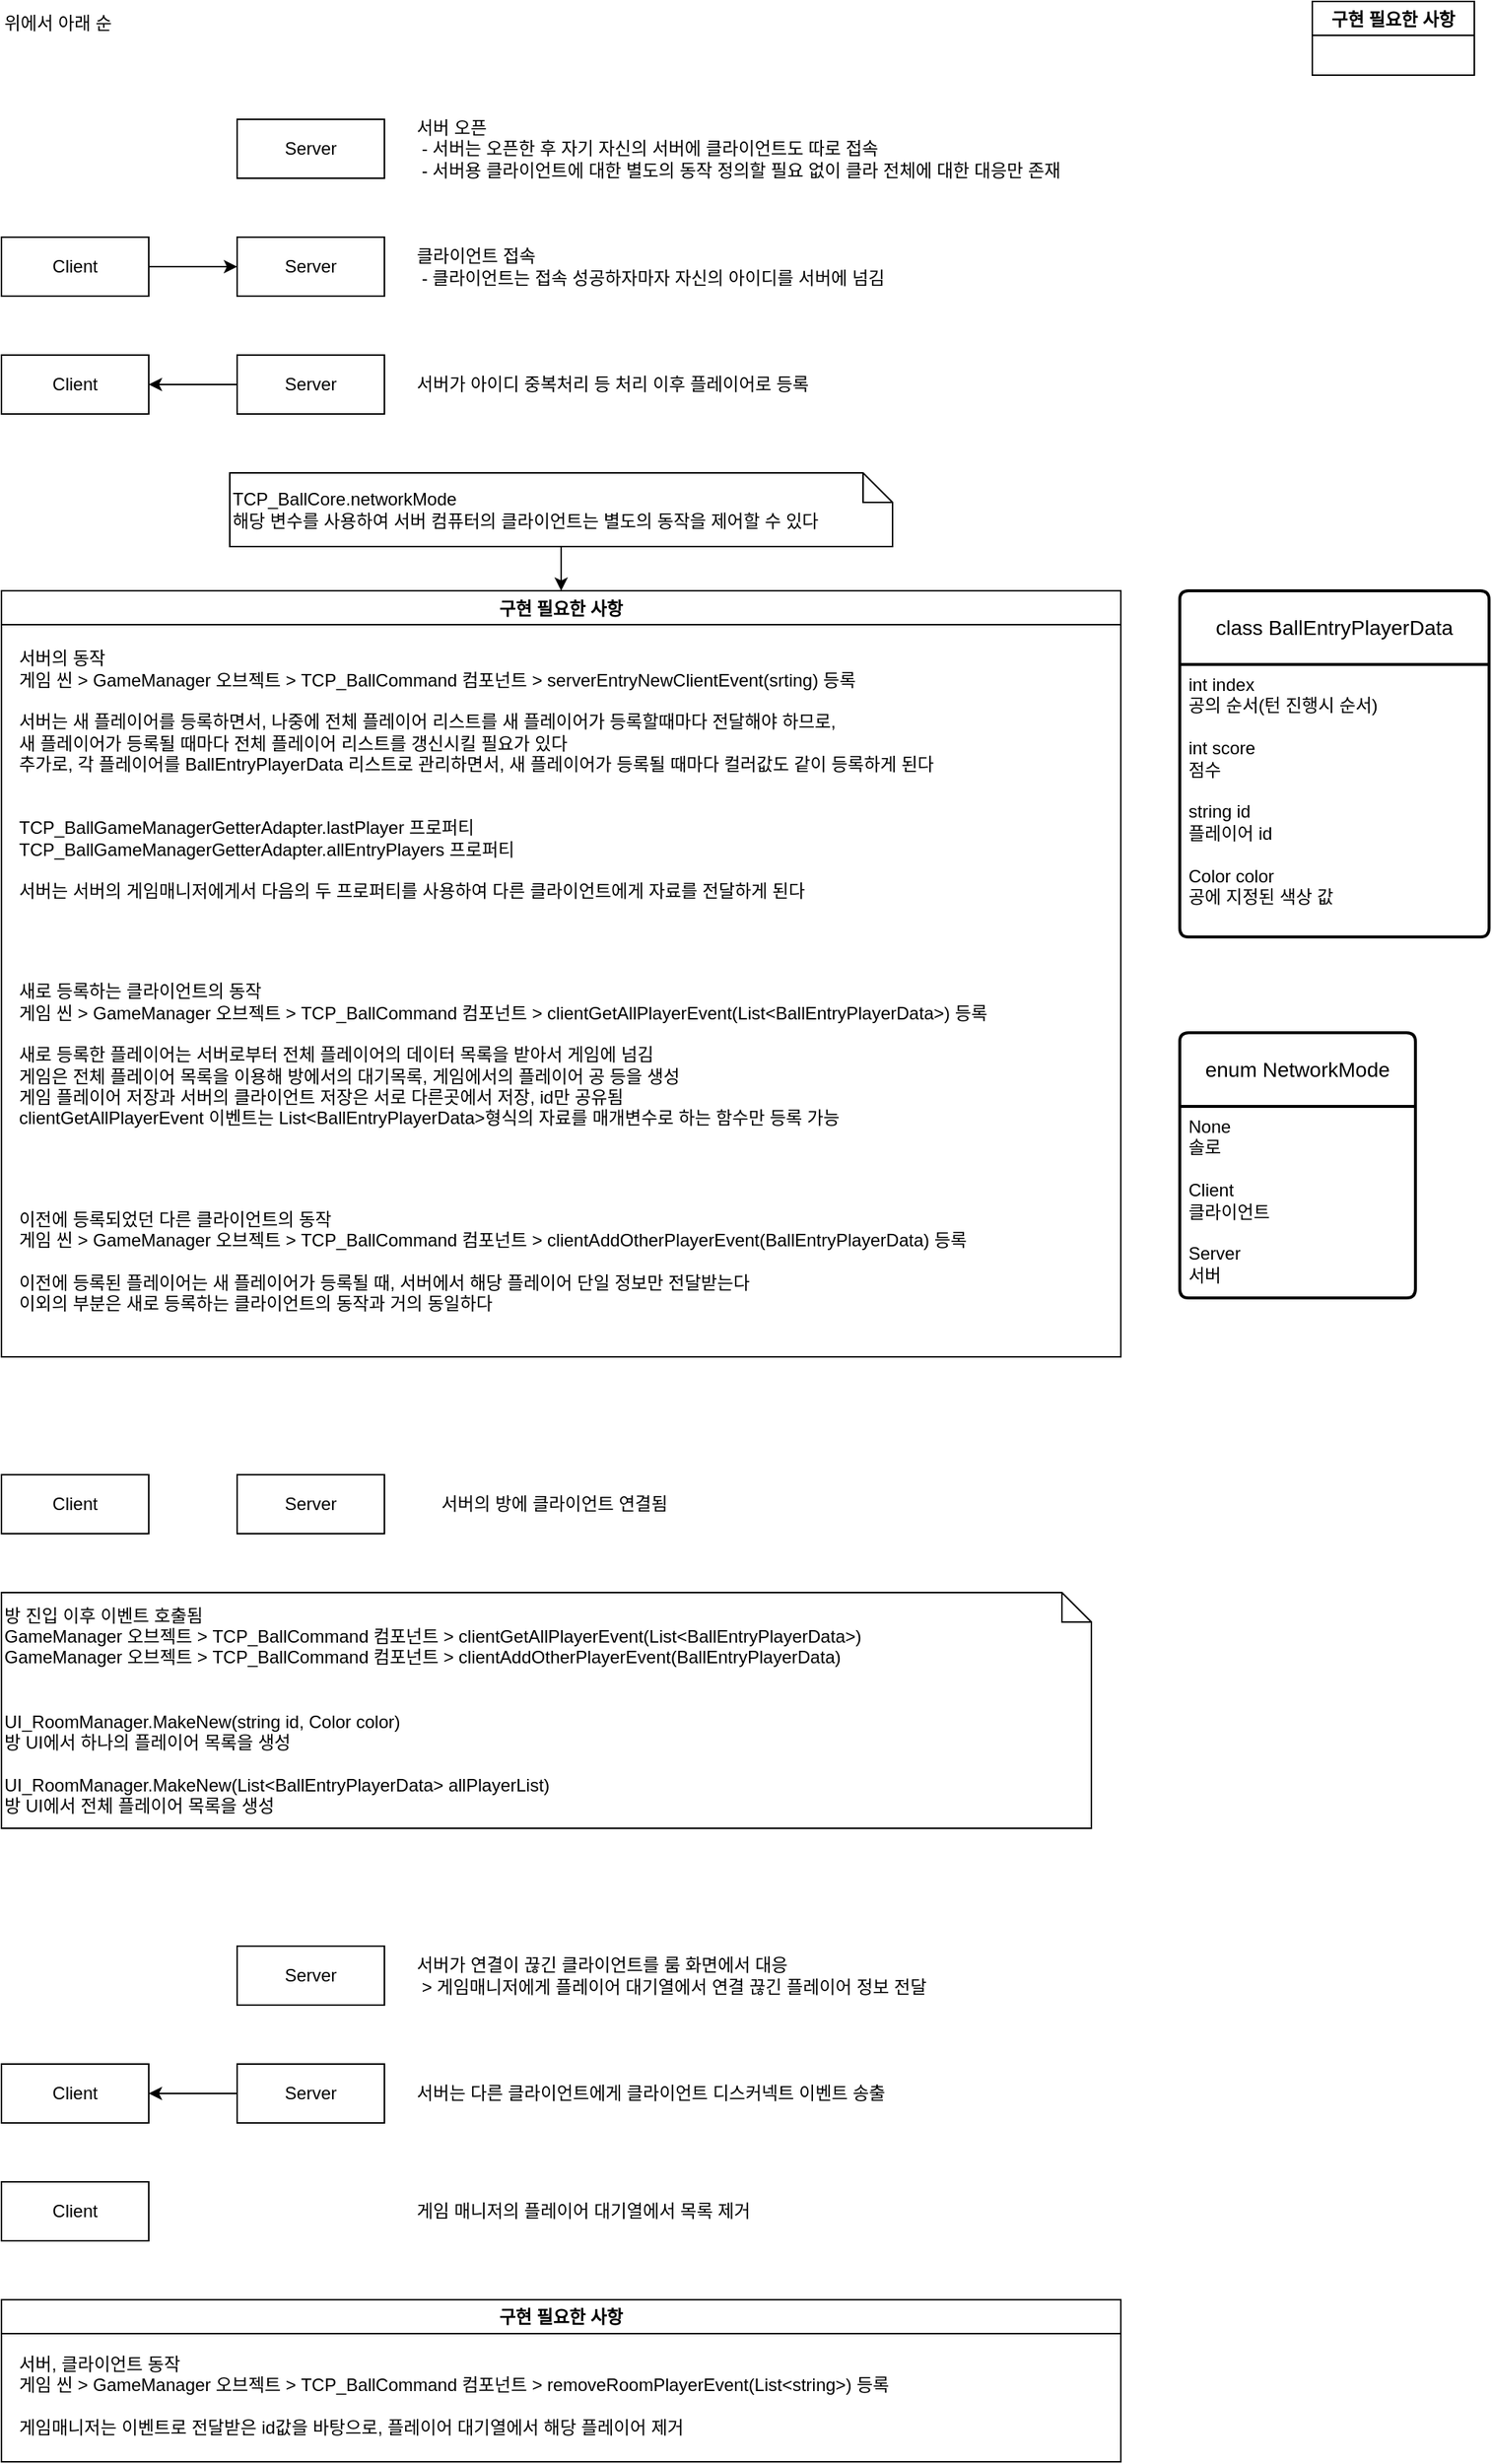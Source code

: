 <mxfile version="21.6.8" type="device">
  <diagram name="페이지-1" id="Z6gSovLF6iSLhtL2SKpG">
    <mxGraphModel dx="1434" dy="844" grid="1" gridSize="10" guides="1" tooltips="1" connect="1" arrows="1" fold="1" page="1" pageScale="1" pageWidth="1000000" pageHeight="200000" math="0" shadow="0">
      <root>
        <mxCell id="0" />
        <mxCell id="1" parent="0" />
        <mxCell id="X6ka9UTFI6AbkNywVc9q-2" value="Server" style="whiteSpace=wrap;html=1;align=center;" parent="1" vertex="1">
          <mxGeometry x="200" y="120" width="100" height="40" as="geometry" />
        </mxCell>
        <mxCell id="X6ka9UTFI6AbkNywVc9q-10" style="edgeStyle=orthogonalEdgeStyle;rounded=0;orthogonalLoop=1;jettySize=auto;html=1;exitX=1;exitY=0.5;exitDx=0;exitDy=0;entryX=0;entryY=0.5;entryDx=0;entryDy=0;" parent="1" source="X6ka9UTFI6AbkNywVc9q-3" target="X6ka9UTFI6AbkNywVc9q-4" edge="1">
          <mxGeometry relative="1" as="geometry" />
        </mxCell>
        <mxCell id="X6ka9UTFI6AbkNywVc9q-3" value="Client" style="whiteSpace=wrap;html=1;align=center;" parent="1" vertex="1">
          <mxGeometry x="40" y="200" width="100" height="40" as="geometry" />
        </mxCell>
        <mxCell id="X6ka9UTFI6AbkNywVc9q-4" value="Server" style="whiteSpace=wrap;html=1;align=center;" parent="1" vertex="1">
          <mxGeometry x="200" y="200" width="100" height="40" as="geometry" />
        </mxCell>
        <mxCell id="X6ka9UTFI6AbkNywVc9q-5" value="Client" style="whiteSpace=wrap;html=1;align=center;" parent="1" vertex="1">
          <mxGeometry x="40" y="280" width="100" height="40" as="geometry" />
        </mxCell>
        <mxCell id="X6ka9UTFI6AbkNywVc9q-14" style="edgeStyle=orthogonalEdgeStyle;rounded=0;orthogonalLoop=1;jettySize=auto;html=1;exitX=0;exitY=0.5;exitDx=0;exitDy=0;entryX=1;entryY=0.5;entryDx=0;entryDy=0;" parent="1" source="X6ka9UTFI6AbkNywVc9q-6" target="X6ka9UTFI6AbkNywVc9q-5" edge="1">
          <mxGeometry relative="1" as="geometry" />
        </mxCell>
        <mxCell id="X6ka9UTFI6AbkNywVc9q-6" value="Server" style="whiteSpace=wrap;html=1;align=center;" parent="1" vertex="1">
          <mxGeometry x="200" y="280" width="100" height="40" as="geometry" />
        </mxCell>
        <mxCell id="X6ka9UTFI6AbkNywVc9q-7" value="위에서 아래 순" style="text;html=1;align=left;verticalAlign=middle;resizable=0;points=[];autosize=1;strokeColor=none;fillColor=none;" parent="1" vertex="1">
          <mxGeometry x="40" y="40" width="100" height="30" as="geometry" />
        </mxCell>
        <mxCell id="X6ka9UTFI6AbkNywVc9q-8" value="서버 오픈&lt;br&gt;&amp;nbsp;- 서버는 오픈한 후 자기 자신의 서버에 클라이언트도 따로 접속&lt;br&gt;&amp;nbsp;- 서버용 클라이언트에 대한 별도의 동작 정의할 필요 없이 클라 전체에 대한 대응만 존재" style="text;html=1;align=left;verticalAlign=middle;resizable=0;points=[];autosize=1;strokeColor=none;fillColor=none;" parent="1" vertex="1">
          <mxGeometry x="320" y="110" width="490" height="60" as="geometry" />
        </mxCell>
        <mxCell id="X6ka9UTFI6AbkNywVc9q-9" value="클라이언트 접속&lt;br&gt;&lt;div style=&quot;&quot;&gt;&lt;span style=&quot;background-color: initial;&quot;&gt;&amp;nbsp;- 클라이언트는 접속 성공하자마자 자신의 아이디를 서버에 넘김&lt;/span&gt;&lt;/div&gt;" style="text;html=1;align=left;verticalAlign=middle;resizable=0;points=[];autosize=1;strokeColor=none;fillColor=none;" parent="1" vertex="1">
          <mxGeometry x="320" y="200" width="370" height="40" as="geometry" />
        </mxCell>
        <mxCell id="X6ka9UTFI6AbkNywVc9q-11" value="서버가 아이디 중복처리 등 처리 이후 플레이어로 등록" style="text;html=1;align=left;verticalAlign=middle;resizable=0;points=[];autosize=1;strokeColor=none;fillColor=none;" parent="1" vertex="1">
          <mxGeometry x="320" y="285" width="310" height="30" as="geometry" />
        </mxCell>
        <mxCell id="X6ka9UTFI6AbkNywVc9q-12" value="구현 필요한 사항" style="swimlane;" parent="1" vertex="1">
          <mxGeometry x="40" y="440" width="760" height="520" as="geometry" />
        </mxCell>
        <mxCell id="X6ka9UTFI6AbkNywVc9q-15" value="새로 등록하는 클라이언트의 동작&lt;br&gt;게임 씬 &amp;gt;&amp;nbsp;GameManager 오브젝트 &amp;gt;&amp;nbsp;TCP_BallCommand 컴포넌트 &amp;gt;&amp;nbsp;clientGetAllPlayerEvent(List&amp;lt;BallEntryPlayerData&amp;gt;) 등록&lt;br&gt;&lt;br&gt;새로 등록한 플레이어는 서버로부터 전체 플레이어의 데이터 목록을 받아서 게임에 넘김&lt;br&gt;게임은 전체 플레이어 목록을 이용해 방에서의 대기목록, 게임에서의 플레이어 공 등을 생성&lt;br&gt;게임 플레이어 저장과 서버의 클라이언트 저장은 서로 다른곳에서 저장, id만 공유됨&lt;br&gt;clientGetAllPlayerEvent 이벤트는 List&amp;lt;BallEntryPlayerData&amp;gt;형식의 자료를 매개변수로 하는 함수만 등록 가능" style="text;html=1;align=left;verticalAlign=middle;resizable=0;points=[];autosize=1;strokeColor=none;fillColor=none;" parent="X6ka9UTFI6AbkNywVc9q-12" vertex="1">
          <mxGeometry x="10" y="260" width="690" height="110" as="geometry" />
        </mxCell>
        <mxCell id="X6ka9UTFI6AbkNywVc9q-23" value="서버의 동작&lt;br&gt;게임 씬 &amp;gt;&amp;nbsp;GameManager 오브젝트 &amp;gt;&amp;nbsp;TCP_BallCommand 컴포넌트 &amp;gt;&amp;nbsp;serverEntryNewClientEvent(srting) 등록&lt;br&gt;&lt;br&gt;서버는 새 플레이어를 등록하면서, 나중에 전체 플레이어 리스트를 새 플레이어가 등록할때마다 전달해야 하므로,&lt;br&gt;새 플레이어가 등록될 때마다 전체 플레이어 리스트를 갱신시킬 필요가 있다&lt;br&gt;추가로, 각 플레이어를&amp;nbsp;BallEntryPlayerData 리스트로 관리하면서, 새 플레이어가 등록될 때마다 컬러값도 같이 등록하게 된다&lt;br&gt;&lt;br&gt;&lt;br&gt;&lt;div&gt;TCP_BallGameManagerGetterAdapter.lastPlayer 프로퍼티&lt;/div&gt;&lt;div&gt;TCP_BallGameManagerGetterAdapter.allEntryPlayers 프로퍼티&lt;/div&gt;&lt;div&gt;&lt;br&gt;&lt;/div&gt;&lt;div&gt;서버는 서버의 게임매니저에게서 다음의 두 프로퍼티를 사용하여 다른 클라이언트에게 자료를 전달하게 된다&lt;/div&gt;" style="text;html=1;align=left;verticalAlign=middle;resizable=0;points=[];autosize=1;strokeColor=none;fillColor=none;" parent="X6ka9UTFI6AbkNywVc9q-12" vertex="1">
          <mxGeometry x="10" y="30" width="680" height="190" as="geometry" />
        </mxCell>
        <mxCell id="X6ka9UTFI6AbkNywVc9q-24" value="이전에 등록되었던 다른 클라이언트의 동작&lt;br&gt;게임 씬 &amp;gt;&amp;nbsp;GameManager 오브젝트 &amp;gt;&amp;nbsp;TCP_BallCommand 컴포넌트 &amp;gt;&amp;nbsp;clientAddOtherPlayerEvent(BallEntryPlayerData) 등록&lt;br&gt;&lt;br&gt;이전에 등록된 플레이어는 새 플레이어가 등록될 때, 서버에서 해당 플레이어 단일 정보만 전달받는다&lt;br&gt;이외의 부분은 새로 등록하는 클라이언트의 동작과 거의 동일하다" style="text;html=1;align=left;verticalAlign=middle;resizable=0;points=[];autosize=1;strokeColor=none;fillColor=none;" parent="X6ka9UTFI6AbkNywVc9q-12" vertex="1">
          <mxGeometry x="10" y="410" width="680" height="90" as="geometry" />
        </mxCell>
        <mxCell id="X6ka9UTFI6AbkNywVc9q-13" value="구현 필요한 사항" style="swimlane;" parent="1" vertex="1">
          <mxGeometry x="930" y="40" width="110" height="50" as="geometry" />
        </mxCell>
        <mxCell id="X6ka9UTFI6AbkNywVc9q-20" value="class BallEntryPlayerData" style="swimlane;childLayout=stackLayout;horizontal=1;startSize=50;horizontalStack=0;rounded=1;fontSize=14;fontStyle=0;strokeWidth=2;resizeParent=0;resizeLast=1;shadow=0;dashed=0;align=center;arcSize=4;whiteSpace=wrap;html=1;" parent="1" vertex="1">
          <mxGeometry x="840" y="440" width="210" height="235" as="geometry" />
        </mxCell>
        <mxCell id="X6ka9UTFI6AbkNywVc9q-21" value="int index&lt;br&gt;공의 순서(턴 진행시 순서)&lt;br&gt;&lt;br&gt;int score&lt;br&gt;점수&lt;br&gt;&lt;br&gt;string id&lt;br&gt;플레이어 id&lt;br&gt;&lt;br&gt;Color color&lt;br&gt;공에 지정된 색상 값" style="align=left;strokeColor=none;fillColor=none;spacingLeft=4;fontSize=12;verticalAlign=top;resizable=0;rotatable=0;part=1;html=1;" parent="X6ka9UTFI6AbkNywVc9q-20" vertex="1">
          <mxGeometry y="50" width="210" height="185" as="geometry" />
        </mxCell>
        <mxCell id="X6ka9UTFI6AbkNywVc9q-26" style="edgeStyle=orthogonalEdgeStyle;rounded=0;orthogonalLoop=1;jettySize=auto;html=1;exitX=0.5;exitY=1;exitDx=0;exitDy=0;exitPerimeter=0;entryX=0.5;entryY=0;entryDx=0;entryDy=0;" parent="1" source="X6ka9UTFI6AbkNywVc9q-25" target="X6ka9UTFI6AbkNywVc9q-12" edge="1">
          <mxGeometry relative="1" as="geometry" />
        </mxCell>
        <mxCell id="X6ka9UTFI6AbkNywVc9q-25" value="TCP_BallCore.networkMode&lt;br&gt;해당 변수를 사용하여 서버 컴퓨터의 클라이언트는 별도의 동작을 제어할 수 있다" style="shape=note;size=20;whiteSpace=wrap;html=1;align=left;" parent="1" vertex="1">
          <mxGeometry x="195" y="360" width="450" height="50" as="geometry" />
        </mxCell>
        <mxCell id="X6ka9UTFI6AbkNywVc9q-27" value="enum NetworkMode" style="swimlane;childLayout=stackLayout;horizontal=1;startSize=50;horizontalStack=0;rounded=1;fontSize=14;fontStyle=0;strokeWidth=2;resizeParent=0;resizeLast=1;shadow=0;dashed=0;align=center;arcSize=4;whiteSpace=wrap;html=1;" parent="1" vertex="1">
          <mxGeometry x="840" y="740" width="160" height="180" as="geometry" />
        </mxCell>
        <mxCell id="X6ka9UTFI6AbkNywVc9q-28" value="&lt;div&gt;&lt;span style=&quot;background-color: initial;&quot;&gt;None&lt;/span&gt;&lt;br&gt;&lt;/div&gt;&lt;div&gt;&lt;span style=&quot;background-color: initial;&quot;&gt;솔로&lt;/span&gt;&lt;/div&gt;&lt;div&gt;&lt;span style=&quot;background-color: initial;&quot;&gt;&lt;br&gt;&lt;/span&gt;&lt;/div&gt;&lt;div&gt;&lt;span style=&quot;background-color: initial;&quot;&gt;Client&lt;/span&gt;&lt;br&gt;&lt;/div&gt;&lt;div&gt;&lt;span style=&quot;background-color: initial;&quot;&gt;클라이언트&lt;/span&gt;&lt;/div&gt;&lt;div&gt;&lt;span style=&quot;background-color: initial;&quot;&gt;&lt;br&gt;&lt;/span&gt;&lt;/div&gt;&lt;div&gt;Server&lt;/div&gt;&lt;div&gt;서버&lt;/div&gt;" style="align=left;strokeColor=none;fillColor=none;spacingLeft=4;fontSize=12;verticalAlign=top;resizable=0;rotatable=0;part=1;html=1;" parent="X6ka9UTFI6AbkNywVc9q-27" vertex="1">
          <mxGeometry y="50" width="160" height="130" as="geometry" />
        </mxCell>
        <mxCell id="xV1w8VkqLttSeGcpz-uq-1" value="방 진입 이후 이벤트 호출됨&lt;br&gt;GameManager 오브젝트 &amp;gt;&amp;nbsp;TCP_BallCommand 컴포넌트 &amp;gt;&amp;nbsp;clientGetAllPlayerEvent(List&amp;lt;BallEntryPlayerData&amp;gt;)&lt;br&gt;GameManager 오브젝트 &amp;gt;&amp;nbsp;TCP_BallCommand 컴포넌트 &amp;gt;&amp;nbsp;clientAddOtherPlayerEvent(BallEntryPlayerData)&amp;nbsp;&lt;br&gt;&lt;br&gt;&lt;br&gt;UI_RoomManager.MakeNew(string id, Color color)&lt;br&gt;방 UI에서 하나의 플레이어 목록을 생성&lt;br&gt;&lt;br&gt;UI_RoomManager.MakeNew(List&amp;lt;BallEntryPlayerData&amp;gt; allPlayerList)&lt;br&gt;방 UI에서 전체 플레이어 목록을 생성" style="shape=note;size=20;whiteSpace=wrap;html=1;align=left;" vertex="1" parent="1">
          <mxGeometry x="40" y="1120" width="740" height="160" as="geometry" />
        </mxCell>
        <mxCell id="xV1w8VkqLttSeGcpz-uq-2" value="Client" style="whiteSpace=wrap;html=1;align=center;" vertex="1" parent="1">
          <mxGeometry x="40" y="1040" width="100" height="40" as="geometry" />
        </mxCell>
        <mxCell id="xV1w8VkqLttSeGcpz-uq-4" value="Server" style="whiteSpace=wrap;html=1;align=center;" vertex="1" parent="1">
          <mxGeometry x="200" y="1040" width="100" height="40" as="geometry" />
        </mxCell>
        <mxCell id="xV1w8VkqLttSeGcpz-uq-5" value="서버의 방에 클라이언트 연결됨" style="text;html=1;align=center;verticalAlign=middle;resizable=0;points=[];autosize=1;strokeColor=none;fillColor=none;" vertex="1" parent="1">
          <mxGeometry x="320" y="1045" width="190" height="30" as="geometry" />
        </mxCell>
        <mxCell id="xV1w8VkqLttSeGcpz-uq-7" value="Server" style="whiteSpace=wrap;html=1;align=center;" vertex="1" parent="1">
          <mxGeometry x="200" y="1360" width="100" height="40" as="geometry" />
        </mxCell>
        <mxCell id="xV1w8VkqLttSeGcpz-uq-8" value="서버가 연결이 끊긴 클라이언트를 룸 화면에서 대응&lt;br&gt;&amp;nbsp;&amp;gt; 게임매니저에게 플레이어 대기열에서 연결 끊긴 플레이어 정보 전달" style="text;html=1;align=left;verticalAlign=middle;resizable=0;points=[];autosize=1;strokeColor=none;fillColor=none;" vertex="1" parent="1">
          <mxGeometry x="320" y="1360" width="400" height="40" as="geometry" />
        </mxCell>
        <mxCell id="xV1w8VkqLttSeGcpz-uq-9" value="Client" style="whiteSpace=wrap;html=1;align=center;" vertex="1" parent="1">
          <mxGeometry x="40" y="1440" width="100" height="40" as="geometry" />
        </mxCell>
        <mxCell id="xV1w8VkqLttSeGcpz-uq-14" style="edgeStyle=orthogonalEdgeStyle;rounded=0;orthogonalLoop=1;jettySize=auto;html=1;exitX=0;exitY=0.5;exitDx=0;exitDy=0;entryX=1;entryY=0.5;entryDx=0;entryDy=0;" edge="1" parent="1" source="xV1w8VkqLttSeGcpz-uq-10" target="xV1w8VkqLttSeGcpz-uq-9">
          <mxGeometry relative="1" as="geometry" />
        </mxCell>
        <mxCell id="xV1w8VkqLttSeGcpz-uq-10" value="Server" style="whiteSpace=wrap;html=1;align=center;" vertex="1" parent="1">
          <mxGeometry x="200" y="1440" width="100" height="40" as="geometry" />
        </mxCell>
        <mxCell id="xV1w8VkqLttSeGcpz-uq-11" value="서버는 다른 클라이언트에게 클라이언트 디스커넥트 이벤트 송출" style="text;html=1;align=left;verticalAlign=middle;resizable=0;points=[];autosize=1;strokeColor=none;fillColor=none;" vertex="1" parent="1">
          <mxGeometry x="320" y="1445" width="370" height="30" as="geometry" />
        </mxCell>
        <mxCell id="xV1w8VkqLttSeGcpz-uq-12" value="구현 필요한 사항" style="swimlane;whiteSpace=wrap;html=1;" vertex="1" parent="1">
          <mxGeometry x="40" y="1600" width="760" height="110" as="geometry" />
        </mxCell>
        <mxCell id="xV1w8VkqLttSeGcpz-uq-13" value="서버, 클라이언트 동작&lt;br&gt;게임 씬 &amp;gt;&amp;nbsp;GameManager 오브젝트 &amp;gt;&amp;nbsp;TCP_BallCommand 컴포넌트 &amp;gt; removeRoomPlayerEvent(List&amp;lt;string&amp;gt;) 등록&lt;br&gt;&lt;br&gt;게임매니저는 이벤트로 전달받은 id값을 바탕으로, 플레이어 대기열에서 해당 플레이어 제거" style="text;html=1;align=left;verticalAlign=middle;resizable=0;points=[];autosize=1;strokeColor=none;fillColor=none;" vertex="1" parent="xV1w8VkqLttSeGcpz-uq-12">
          <mxGeometry x="10" y="30" width="630" height="70" as="geometry" />
        </mxCell>
        <mxCell id="xV1w8VkqLttSeGcpz-uq-15" value="Client" style="whiteSpace=wrap;html=1;align=center;" vertex="1" parent="1">
          <mxGeometry x="40" y="1520" width="100" height="40" as="geometry" />
        </mxCell>
        <mxCell id="xV1w8VkqLttSeGcpz-uq-16" value="게임 매니저의 플레이어 대기열에서 목록 제거" style="text;html=1;align=left;verticalAlign=middle;resizable=0;points=[];autosize=1;strokeColor=none;fillColor=none;" vertex="1" parent="1">
          <mxGeometry x="320" y="1525" width="270" height="30" as="geometry" />
        </mxCell>
      </root>
    </mxGraphModel>
  </diagram>
</mxfile>
